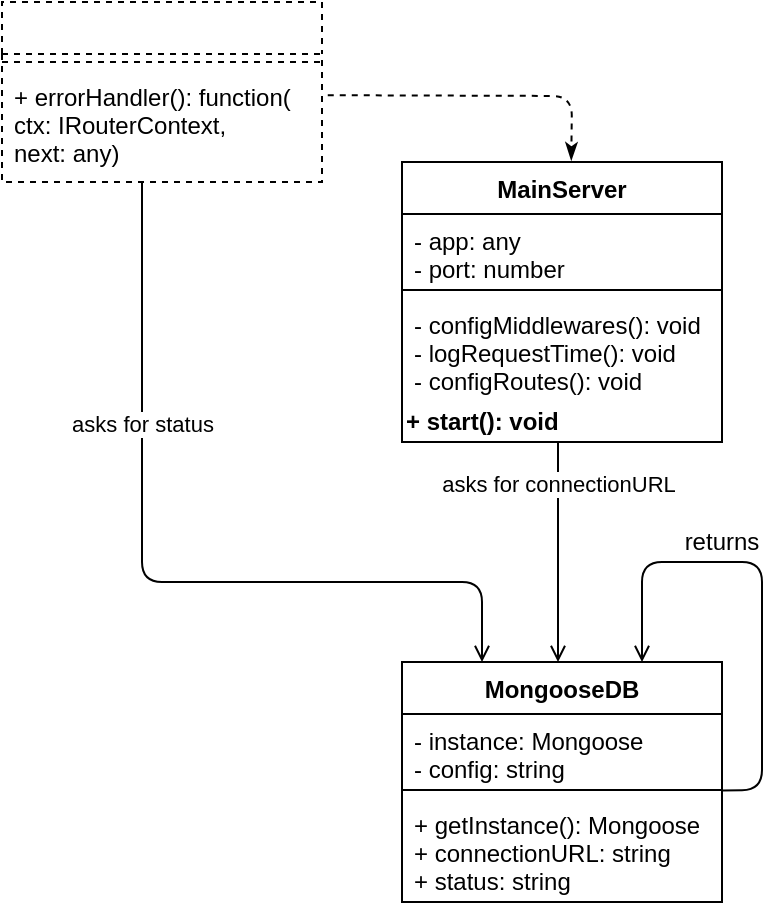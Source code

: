 <mxfile version="14.0.4" type="device"><diagram id="zp7USHHkd0LupLLmbccv" name="Page-1"><mxGraphModel dx="760" dy="463" grid="1" gridSize="10" guides="1" tooltips="1" connect="1" arrows="1" fold="1" page="1" pageScale="1" pageWidth="850" pageHeight="1100" math="0" shadow="0"><root><mxCell id="0"/><mxCell id="1" parent="0"/><mxCell id="wVTN_JM4O_H6QW_WXb5r-1" value="MongooseDB" style="swimlane;fontStyle=1;align=center;verticalAlign=top;childLayout=stackLayout;horizontal=1;startSize=26;horizontalStack=0;resizeParent=1;resizeParentMax=0;resizeLast=0;collapsible=1;marginBottom=0;" vertex="1" parent="1"><mxGeometry x="360" y="390" width="160" height="120" as="geometry"/></mxCell><mxCell id="wVTN_JM4O_H6QW_WXb5r-2" value="- instance: Mongoose&#10;- config: string" style="text;strokeColor=none;fillColor=none;align=left;verticalAlign=top;spacingLeft=4;spacingRight=4;overflow=hidden;rotatable=0;points=[[0,0.5],[1,0.5]];portConstraint=eastwest;" vertex="1" parent="wVTN_JM4O_H6QW_WXb5r-1"><mxGeometry y="26" width="160" height="34" as="geometry"/></mxCell><mxCell id="wVTN_JM4O_H6QW_WXb5r-3" value="" style="line;strokeWidth=1;fillColor=none;align=left;verticalAlign=middle;spacingTop=-1;spacingLeft=3;spacingRight=3;rotatable=0;labelPosition=right;points=[];portConstraint=eastwest;" vertex="1" parent="wVTN_JM4O_H6QW_WXb5r-1"><mxGeometry y="60" width="160" height="8" as="geometry"/></mxCell><mxCell id="wVTN_JM4O_H6QW_WXb5r-4" value="+ getInstance(): Mongoose&#10;+ connectionURL: string&#10;+ status: string" style="text;strokeColor=none;fillColor=none;align=left;verticalAlign=top;spacingLeft=4;spacingRight=4;overflow=hidden;rotatable=0;points=[[0,0.5],[1,0.5]];portConstraint=eastwest;" vertex="1" parent="wVTN_JM4O_H6QW_WXb5r-1"><mxGeometry y="68" width="160" height="52" as="geometry"/></mxCell><mxCell id="wVTN_JM4O_H6QW_WXb5r-11" value="" style="html=1;verticalAlign=bottom;endArrow=none;exitX=0.75;exitY=0;exitDx=0;exitDy=0;endFill=0;entryX=0.998;entryY=0.533;entryDx=0;entryDy=0;entryPerimeter=0;startArrow=open;startFill=0;" edge="1" parent="wVTN_JM4O_H6QW_WXb5r-1" source="wVTN_JM4O_H6QW_WXb5r-1" target="wVTN_JM4O_H6QW_WXb5r-3"><mxGeometry x="-0.006" y="12" width="80" relative="1" as="geometry"><mxPoint x="180.4" y="-80.002" as="sourcePoint"/><mxPoint x="180" y="39.4" as="targetPoint"/><Array as="points"><mxPoint x="120" y="-50"/><mxPoint x="180" y="-50"/><mxPoint x="180" y="64"/></Array><mxPoint as="offset"/></mxGeometry></mxCell><mxCell id="wVTN_JM4O_H6QW_WXb5r-9" value="asks for connectionURL" style="html=1;verticalAlign=bottom;endArrow=open;endFill=0;" edge="1" parent="1"><mxGeometry x="-0.455" width="80" relative="1" as="geometry"><mxPoint x="438" y="280" as="sourcePoint"/><mxPoint x="438" y="390" as="targetPoint"/><Array as="points"/><mxPoint as="offset"/></mxGeometry></mxCell><mxCell id="wVTN_JM4O_H6QW_WXb5r-14" value="&lt;font style=&quot;font-size: 12px&quot;&gt;returns&lt;/font&gt;" style="text;html=1;strokeColor=none;fillColor=none;align=center;verticalAlign=middle;whiteSpace=wrap;rounded=0;fontSize=2;" vertex="1" parent="1"><mxGeometry x="500" y="320" width="40" height="20" as="geometry"/></mxCell><mxCell id="wVTN_JM4O_H6QW_WXb5r-21" value="MainServer" style="swimlane;fontStyle=1;align=center;verticalAlign=top;childLayout=stackLayout;horizontal=1;startSize=26;horizontalStack=0;resizeParent=1;resizeParentMax=0;resizeLast=0;collapsible=1;marginBottom=0;fontSize=12;" vertex="1" parent="1"><mxGeometry x="360" y="140" width="160" height="140" as="geometry"/></mxCell><mxCell id="wVTN_JM4O_H6QW_WXb5r-22" value="- app: any&#10;- port: number" style="text;strokeColor=none;fillColor=none;align=left;verticalAlign=top;spacingLeft=4;spacingRight=4;overflow=hidden;rotatable=0;points=[[0,0.5],[1,0.5]];portConstraint=eastwest;" vertex="1" parent="wVTN_JM4O_H6QW_WXb5r-21"><mxGeometry y="26" width="160" height="34" as="geometry"/></mxCell><mxCell id="wVTN_JM4O_H6QW_WXb5r-23" value="" style="line;strokeWidth=1;fillColor=none;align=left;verticalAlign=middle;spacingTop=-1;spacingLeft=3;spacingRight=3;rotatable=0;labelPosition=right;points=[];portConstraint=eastwest;" vertex="1" parent="wVTN_JM4O_H6QW_WXb5r-21"><mxGeometry y="60" width="160" height="8" as="geometry"/></mxCell><mxCell id="wVTN_JM4O_H6QW_WXb5r-24" value="- configMiddlewares(): void&#10;- logRequestTime(): void&#10;- configRoutes(): void" style="text;strokeColor=none;fillColor=none;align=left;verticalAlign=top;spacingLeft=4;spacingRight=4;overflow=hidden;rotatable=0;points=[[0,0.5],[1,0.5]];portConstraint=eastwest;" vertex="1" parent="wVTN_JM4O_H6QW_WXb5r-21"><mxGeometry y="68" width="160" height="52" as="geometry"/></mxCell><mxCell id="wVTN_JM4O_H6QW_WXb5r-25" value="&lt;b style=&quot;font-size: 12px&quot;&gt;+ start(): void&lt;/b&gt;" style="text;html=1;strokeColor=none;fillColor=none;align=left;verticalAlign=middle;whiteSpace=wrap;rounded=0;fontSize=2;" vertex="1" parent="wVTN_JM4O_H6QW_WXb5r-21"><mxGeometry y="120" width="160" height="20" as="geometry"/></mxCell><mxCell id="wVTN_JM4O_H6QW_WXb5r-30" value="" style="swimlane;fontStyle=1;align=center;verticalAlign=top;childLayout=stackLayout;horizontal=1;startSize=26;horizontalStack=0;resizeParent=1;resizeParentMax=0;resizeLast=0;collapsible=1;marginBottom=0;fontSize=12;dashed=1;" vertex="1" parent="1"><mxGeometry x="160" y="60" width="160" height="90" as="geometry"/></mxCell><mxCell id="wVTN_JM4O_H6QW_WXb5r-32" value="" style="line;strokeWidth=1;fillColor=none;align=left;verticalAlign=middle;spacingTop=-1;spacingLeft=3;spacingRight=3;rotatable=0;labelPosition=right;points=[];portConstraint=eastwest;dashed=1;" vertex="1" parent="wVTN_JM4O_H6QW_WXb5r-30"><mxGeometry y="26" width="160" height="8" as="geometry"/></mxCell><mxCell id="wVTN_JM4O_H6QW_WXb5r-33" value="+ errorHandler(): function(&#10;ctx: IRouterContext, &#10;next: any)" style="text;strokeColor=none;fillColor=none;align=left;verticalAlign=top;spacingLeft=4;spacingRight=4;overflow=hidden;rotatable=0;points=[[0,0.5],[1,0.5]];portConstraint=eastwest;" vertex="1" parent="wVTN_JM4O_H6QW_WXb5r-30"><mxGeometry y="34" width="160" height="56" as="geometry"/></mxCell><mxCell id="wVTN_JM4O_H6QW_WXb5r-35" value="" style="endArrow=classicThin;dashed=1;html=1;fontSize=12;exitX=1.018;exitY=0.225;exitDx=0;exitDy=0;exitPerimeter=0;entryX=0.529;entryY=-0.006;entryDx=0;entryDy=0;entryPerimeter=0;endFill=1;" edge="1" parent="1" source="wVTN_JM4O_H6QW_WXb5r-33" target="wVTN_JM4O_H6QW_WXb5r-21"><mxGeometry width="50" height="50" relative="1" as="geometry"><mxPoint x="250" y="160" as="sourcePoint"/><mxPoint x="300" y="110" as="targetPoint"/><Array as="points"><mxPoint x="445" y="107"/></Array></mxGeometry></mxCell><mxCell id="wVTN_JM4O_H6QW_WXb5r-36" value="asks for status" style="html=1;verticalAlign=bottom;endArrow=open;endFill=0;entryX=0.25;entryY=0;entryDx=0;entryDy=0;" edge="1" parent="1" target="wVTN_JM4O_H6QW_WXb5r-1"><mxGeometry x="-0.366" width="80" relative="1" as="geometry"><mxPoint x="230" y="150" as="sourcePoint"/><mxPoint x="230" y="260" as="targetPoint"/><Array as="points"><mxPoint x="230" y="350"/><mxPoint x="400" y="350"/></Array><mxPoint as="offset"/></mxGeometry></mxCell></root></mxGraphModel></diagram></mxfile>